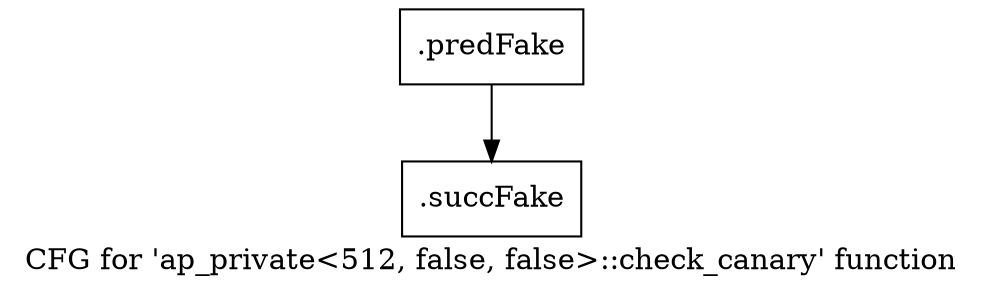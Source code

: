 digraph "CFG for 'ap_private\<512, false, false\>::check_canary' function" {
	label="CFG for 'ap_private\<512, false, false\>::check_canary' function";

	Node0x576dec0 [shape=record,filename="",linenumber="",label="{.predFake}"];
	Node0x576dec0 -> Node0x60684d0[ callList="" memoryops="" filename="/mnt/xilinx/Vitis_HLS/2021.2/include/etc/ap_private.h" execusionnum="2336"];
	Node0x60684d0 [shape=record,filename="/mnt/xilinx/Vitis_HLS/2021.2/include/etc/ap_private.h",linenumber="3251",label="{.succFake}"];
}
